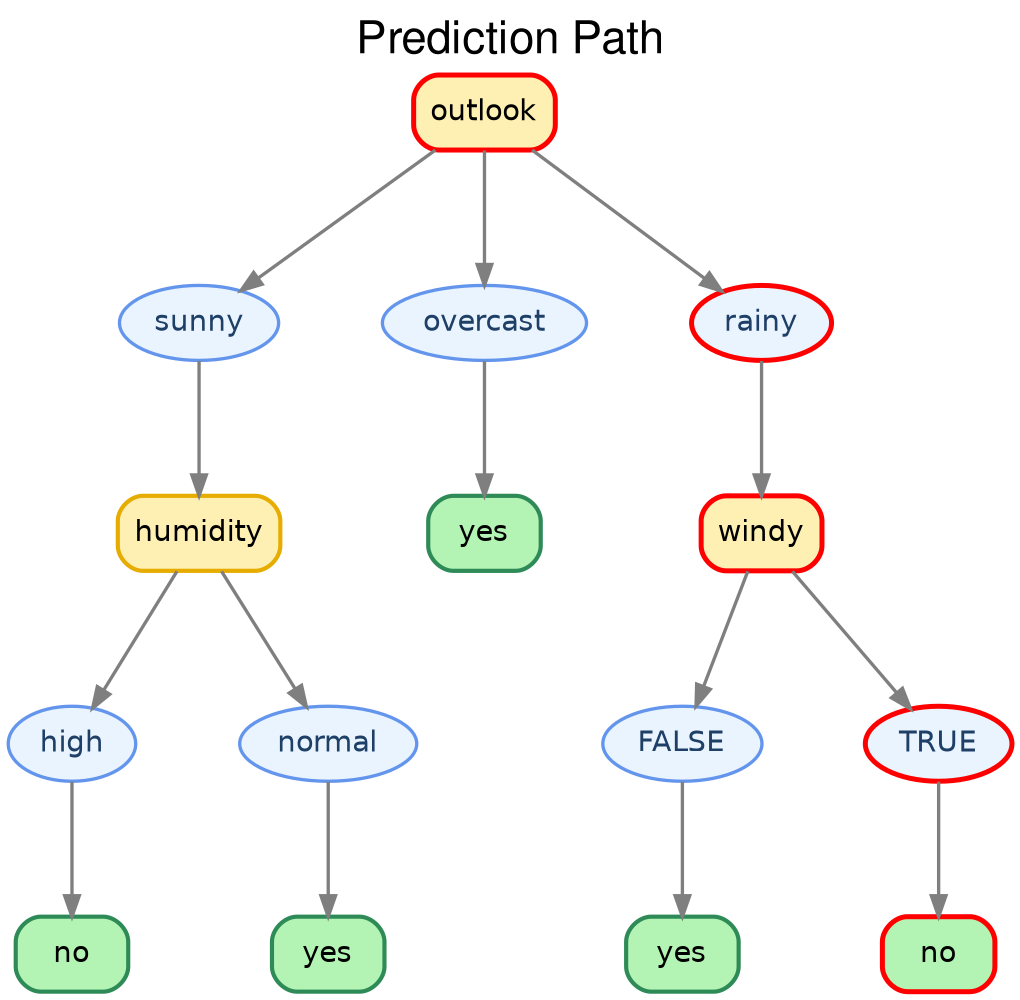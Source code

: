 digraph PredictionPath {
  fontname="Helvetica,Arial,sans-serif";
  labelfontname="Georgia";
  node [fontname="Helvetica", style=filled, fontcolor=black];
  edge [fontname="Helvetica", color=gray50, fontcolor=gray30, penwidth=1.6];
  rankdir=TB;
  bgcolor="white";
  label="Prediction Path";
  labelloc=top;
  labeljust=center;
  fontsize=22;
  nodesep=0.7;
  ranksep=0.9;
  node0 [label="outlook", shape=box, style="rounded,filled", fillcolor="#fef0b3", color=red, penwidth=2.4];
  cond0 [label="sunny", shape=ellipse, style=filled, fillcolor="#eaf4ff", color="#6495ed", fontcolor="#1e3f66", penwidth=1.6];
  node0 -> cond0;
  cond0 -> node1;
  node1 [label="humidity", shape=box, style="rounded,filled", fillcolor="#fef0b3", color="#e6ac00", penwidth=2];
  cond2 [label="high", shape=ellipse, style=filled, fillcolor="#eaf4ff", color="#6495ed", fontcolor="#1e3f66", penwidth=1.6];
  node1 -> cond2;
  cond2 -> node3;
  node3 [label="no", shape=box, style="rounded,filled", fillcolor="#b3f3b3", color="#2e8b57", penwidth=2];
  cond4 [label="normal", shape=ellipse, style=filled, fillcolor="#eaf4ff", color="#6495ed", fontcolor="#1e3f66", penwidth=1.6];
  node1 -> cond4;
  cond4 -> node5;
  node5 [label="yes", shape=box, style="rounded,filled", fillcolor="#b3f3b3", color="#2e8b57", penwidth=2];
  cond6 [label="overcast", shape=ellipse, style=filled, fillcolor="#eaf4ff", color="#6495ed", fontcolor="#1e3f66", penwidth=1.6];
  node0 -> cond6;
  cond6 -> node7;
  node7 [label="yes", shape=box, style="rounded,filled", fillcolor="#b3f3b3", color="#2e8b57", penwidth=2];
  cond8 [label="rainy", shape=ellipse, style=filled, fillcolor="#eaf4ff", color=red, fontcolor="#1e3f66", penwidth=2.4];
  node0 -> cond8;
  cond8 -> node9;
  node9 [label="windy", shape=box, style="rounded,filled", fillcolor="#fef0b3", color=red, penwidth=2.4];
  cond10 [label="FALSE", shape=ellipse, style=filled, fillcolor="#eaf4ff", color="#6495ed", fontcolor="#1e3f66", penwidth=1.6];
  node9 -> cond10;
  cond10 -> node11;
  node11 [label="yes", shape=box, style="rounded,filled", fillcolor="#b3f3b3", color="#2e8b57", penwidth=2];
  cond12 [label="TRUE", shape=ellipse, style=filled, fillcolor="#eaf4ff", color=red, fontcolor="#1e3f66", penwidth=2.4];
  node9 -> cond12;
  cond12 -> node13;
  node13 [label="no", shape=box, style="rounded,filled", fillcolor="#b3f3b3", color=red, penwidth=2.4];
}
